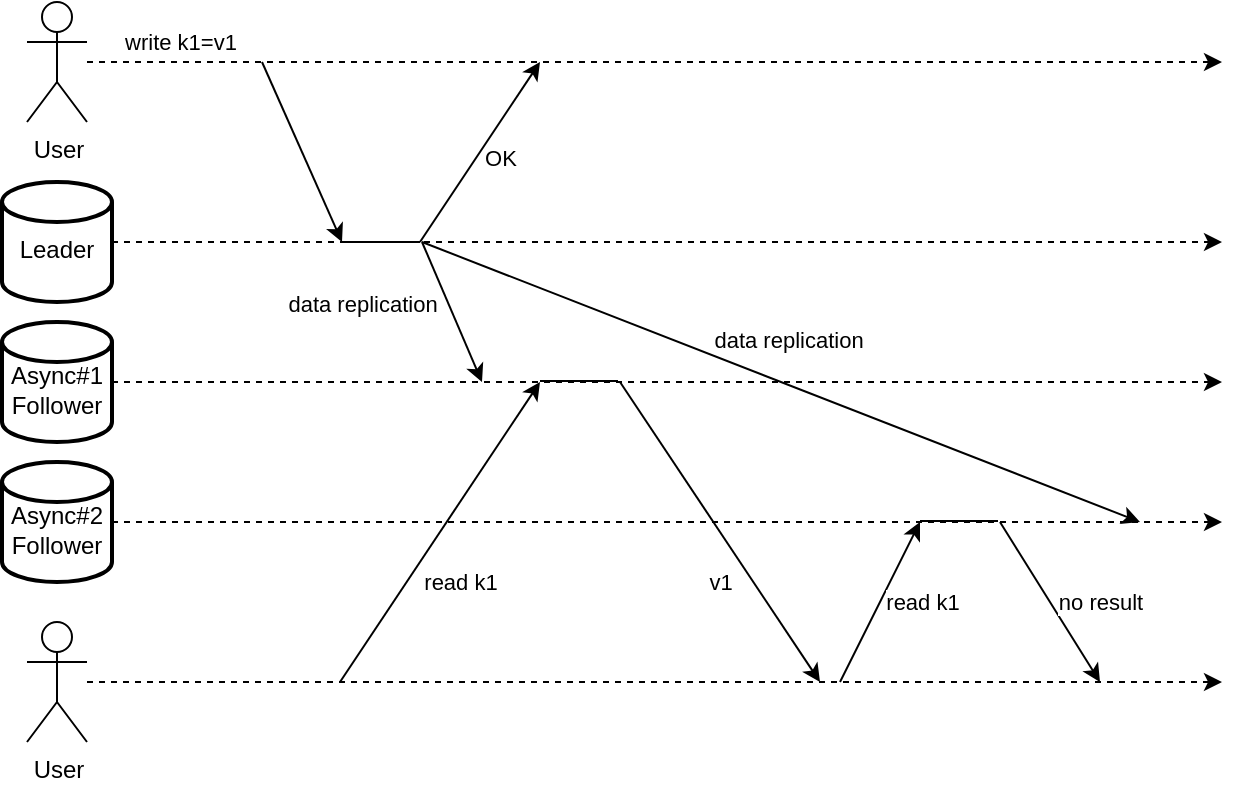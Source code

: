 <mxfile version="18.0.6" type="github"><diagram id="QgjdsrgUE2rLiytemq7n" name="Page-1"><mxGraphModel dx="4088" dy="813" grid="1" gridSize="10" guides="1" tooltips="1" connect="1" arrows="1" fold="1" page="1" pageScale="1" pageWidth="850" pageHeight="1100" math="0" shadow="0"><root><mxCell id="0"/><mxCell id="1" parent="0"/><mxCell id="xrx-6XC1l5b0vt7ri7Mh-3" style="edgeStyle=orthogonalEdgeStyle;rounded=0;orthogonalLoop=1;jettySize=auto;html=1;dashed=1;" parent="1" source="xrx-6XC1l5b0vt7ri7Mh-1" edge="1"><mxGeometry relative="1" as="geometry"><mxPoint x="-1919" y="120" as="targetPoint"/></mxGeometry></mxCell><mxCell id="xrx-6XC1l5b0vt7ri7Mh-10" value="write k1=v1" style="edgeLabel;html=1;align=center;verticalAlign=middle;resizable=0;points=[];" parent="xrx-6XC1l5b0vt7ri7Mh-3" connectable="0" vertex="1"><mxGeometry x="-0.836" y="4" relative="1" as="geometry"><mxPoint y="-6" as="offset"/></mxGeometry></mxCell><mxCell id="xrx-6XC1l5b0vt7ri7Mh-1" value="User" style="shape=umlActor;verticalLabelPosition=bottom;verticalAlign=top;html=1;outlineConnect=0;" parent="1" vertex="1"><mxGeometry x="-2516.5" y="90" width="30" height="60" as="geometry"/></mxCell><mxCell id="xrx-6XC1l5b0vt7ri7Mh-7" style="edgeStyle=orthogonalEdgeStyle;rounded=0;orthogonalLoop=1;jettySize=auto;html=1;dashed=1;" parent="1" source="xrx-6XC1l5b0vt7ri7Mh-4" edge="1"><mxGeometry relative="1" as="geometry"><mxPoint x="-1919" y="210" as="targetPoint"/></mxGeometry></mxCell><mxCell id="xrx-6XC1l5b0vt7ri7Mh-4" value="Leader" style="strokeWidth=2;html=1;shape=mxgraph.flowchart.database;whiteSpace=wrap;spacingTop=8;" parent="1" vertex="1"><mxGeometry x="-2529" y="180" width="55" height="60" as="geometry"/></mxCell><mxCell id="xrx-6XC1l5b0vt7ri7Mh-8" style="edgeStyle=orthogonalEdgeStyle;rounded=0;orthogonalLoop=1;jettySize=auto;html=1;dashed=1;" parent="1" source="xrx-6XC1l5b0vt7ri7Mh-5" edge="1"><mxGeometry relative="1" as="geometry"><mxPoint x="-1919" y="280" as="targetPoint"/></mxGeometry></mxCell><mxCell id="xrx-6XC1l5b0vt7ri7Mh-5" value="&lt;p style=&quot;line-height: 1.2;&quot;&gt;Async#1&lt;br&gt;Follower&lt;/p&gt;" style="strokeWidth=2;html=1;shape=mxgraph.flowchart.database;whiteSpace=wrap;spacingTop=8;" parent="1" vertex="1"><mxGeometry x="-2529" y="250" width="55" height="60" as="geometry"/></mxCell><mxCell id="xrx-6XC1l5b0vt7ri7Mh-9" style="edgeStyle=orthogonalEdgeStyle;rounded=0;orthogonalLoop=1;jettySize=auto;html=1;dashed=1;" parent="1" source="xrx-6XC1l5b0vt7ri7Mh-6" edge="1"><mxGeometry relative="1" as="geometry"><mxPoint x="-1919" y="350" as="targetPoint"/></mxGeometry></mxCell><mxCell id="xrx-6XC1l5b0vt7ri7Mh-6" value="Async#2&lt;br&gt;Follower" style="strokeWidth=2;html=1;shape=mxgraph.flowchart.database;whiteSpace=wrap;spacingTop=8;" parent="1" vertex="1"><mxGeometry x="-2529" y="320" width="55" height="60" as="geometry"/></mxCell><mxCell id="xrx-6XC1l5b0vt7ri7Mh-11" value="" style="endArrow=classic;html=1;rounded=0;" parent="1" edge="1"><mxGeometry width="50" height="50" relative="1" as="geometry"><mxPoint x="-2399" y="120" as="sourcePoint"/><mxPoint x="-2359" y="210" as="targetPoint"/></mxGeometry></mxCell><mxCell id="xrx-6XC1l5b0vt7ri7Mh-14" value="" style="endArrow=classic;html=1;rounded=0;" parent="1" edge="1"><mxGeometry width="50" height="50" relative="1" as="geometry"><mxPoint x="-2319" y="210" as="sourcePoint"/><mxPoint x="-2289" y="280" as="targetPoint"/></mxGeometry></mxCell><mxCell id="b-8zLZydzfTKuxN5woJT-5" value="data replication" style="edgeLabel;html=1;align=center;verticalAlign=middle;resizable=0;points=[];" parent="xrx-6XC1l5b0vt7ri7Mh-14" connectable="0" vertex="1"><mxGeometry x="-0.202" y="1" relative="1" as="geometry"><mxPoint x="-43" y="3" as="offset"/></mxGeometry></mxCell><mxCell id="xrx-6XC1l5b0vt7ri7Mh-15" value="" style="endArrow=classic;html=1;rounded=0;" parent="1" edge="1"><mxGeometry width="50" height="50" relative="1" as="geometry"><mxPoint x="-2319" y="210" as="sourcePoint"/><mxPoint x="-1960" y="350" as="targetPoint"/></mxGeometry></mxCell><mxCell id="b-8zLZydzfTKuxN5woJT-10" value="data replication" style="edgeLabel;html=1;align=center;verticalAlign=middle;resizable=0;points=[];" parent="xrx-6XC1l5b0vt7ri7Mh-15" connectable="0" vertex="1"><mxGeometry x="0.316" y="-2" relative="1" as="geometry"><mxPoint x="-53" y="-45" as="offset"/></mxGeometry></mxCell><mxCell id="xrx-6XC1l5b0vt7ri7Mh-17" value="" style="endArrow=none;html=1;rounded=0;endFill=0;" parent="1" edge="1"><mxGeometry width="50" height="50" relative="1" as="geometry"><mxPoint x="-2359" y="210" as="sourcePoint"/><mxPoint x="-2320" y="210" as="targetPoint"/></mxGeometry></mxCell><mxCell id="b-8zLZydzfTKuxN5woJT-3" value="" style="endArrow=classic;html=1;rounded=0;" parent="1" edge="1"><mxGeometry width="50" height="50" relative="1" as="geometry"><mxPoint x="-2320" y="210" as="sourcePoint"/><mxPoint x="-2260" y="120" as="targetPoint"/></mxGeometry></mxCell><mxCell id="b-8zLZydzfTKuxN5woJT-8" value="OK" style="edgeLabel;html=1;align=center;verticalAlign=middle;resizable=0;points=[];" parent="b-8zLZydzfTKuxN5woJT-3" connectable="0" vertex="1"><mxGeometry x="-0.018" y="-3" relative="1" as="geometry"><mxPoint x="8" as="offset"/></mxGeometry></mxCell><mxCell id="nLopHfRTD2Dx5EWVa3AB-1" style="edgeStyle=orthogonalEdgeStyle;rounded=0;orthogonalLoop=1;jettySize=auto;html=1;dashed=1;" edge="1" parent="1" source="nLopHfRTD2Dx5EWVa3AB-3"><mxGeometry relative="1" as="geometry"><mxPoint x="-1919" y="430" as="targetPoint"/></mxGeometry></mxCell><mxCell id="nLopHfRTD2Dx5EWVa3AB-3" value="User" style="shape=umlActor;verticalLabelPosition=bottom;verticalAlign=top;html=1;outlineConnect=0;" vertex="1" parent="1"><mxGeometry x="-2516.5" y="400" width="30" height="60" as="geometry"/></mxCell><mxCell id="nLopHfRTD2Dx5EWVa3AB-4" value="" style="endArrow=classic;html=1;rounded=0;" edge="1" parent="1"><mxGeometry width="50" height="50" relative="1" as="geometry"><mxPoint x="-2360" y="430" as="sourcePoint"/><mxPoint x="-2260" y="280" as="targetPoint"/></mxGeometry></mxCell><mxCell id="nLopHfRTD2Dx5EWVa3AB-5" value="read k1" style="edgeLabel;html=1;align=center;verticalAlign=middle;resizable=0;points=[];" connectable="0" vertex="1" parent="nLopHfRTD2Dx5EWVa3AB-4"><mxGeometry x="-0.018" y="-3" relative="1" as="geometry"><mxPoint x="8" y="22" as="offset"/></mxGeometry></mxCell><mxCell id="nLopHfRTD2Dx5EWVa3AB-6" value="" style="endArrow=none;html=1;rounded=0;endFill=0;" edge="1" parent="1"><mxGeometry width="50" height="50" relative="1" as="geometry"><mxPoint x="-2260" y="279.5" as="sourcePoint"/><mxPoint x="-2221" y="279.5" as="targetPoint"/></mxGeometry></mxCell><mxCell id="nLopHfRTD2Dx5EWVa3AB-7" value="" style="endArrow=classic;html=1;rounded=0;" edge="1" parent="1"><mxGeometry width="50" height="50" relative="1" as="geometry"><mxPoint x="-2220" y="280" as="sourcePoint"/><mxPoint x="-2120" y="430" as="targetPoint"/></mxGeometry></mxCell><mxCell id="nLopHfRTD2Dx5EWVa3AB-8" value="v1" style="edgeLabel;html=1;align=center;verticalAlign=middle;resizable=0;points=[];" connectable="0" vertex="1" parent="nLopHfRTD2Dx5EWVa3AB-7"><mxGeometry x="0.316" y="-2" relative="1" as="geometry"><mxPoint x="-14" as="offset"/></mxGeometry></mxCell><mxCell id="nLopHfRTD2Dx5EWVa3AB-9" value="" style="endArrow=classic;html=1;rounded=0;" edge="1" parent="1"><mxGeometry width="50" height="50" relative="1" as="geometry"><mxPoint x="-2110" y="430" as="sourcePoint"/><mxPoint x="-2070" y="350" as="targetPoint"/></mxGeometry></mxCell><mxCell id="nLopHfRTD2Dx5EWVa3AB-10" value="read k1" style="edgeLabel;html=1;align=center;verticalAlign=middle;resizable=0;points=[];" connectable="0" vertex="1" parent="nLopHfRTD2Dx5EWVa3AB-9"><mxGeometry x="-0.018" y="-3" relative="1" as="geometry"><mxPoint x="18" y="-2" as="offset"/></mxGeometry></mxCell><mxCell id="nLopHfRTD2Dx5EWVa3AB-11" value="" style="endArrow=none;html=1;rounded=0;endFill=0;" edge="1" parent="1"><mxGeometry width="50" height="50" relative="1" as="geometry"><mxPoint x="-2070" y="349.5" as="sourcePoint"/><mxPoint x="-2031" y="349.5" as="targetPoint"/></mxGeometry></mxCell><mxCell id="nLopHfRTD2Dx5EWVa3AB-12" value="" style="endArrow=classic;html=1;rounded=0;" edge="1" parent="1"><mxGeometry width="50" height="50" relative="1" as="geometry"><mxPoint x="-2030" y="350" as="sourcePoint"/><mxPoint x="-1980" y="430" as="targetPoint"/></mxGeometry></mxCell><mxCell id="nLopHfRTD2Dx5EWVa3AB-13" value="no result" style="edgeLabel;html=1;align=center;verticalAlign=middle;resizable=0;points=[];" connectable="0" vertex="1" parent="nLopHfRTD2Dx5EWVa3AB-12"><mxGeometry x="0.316" y="-2" relative="1" as="geometry"><mxPoint x="19" y="-14" as="offset"/></mxGeometry></mxCell></root></mxGraphModel></diagram></mxfile>